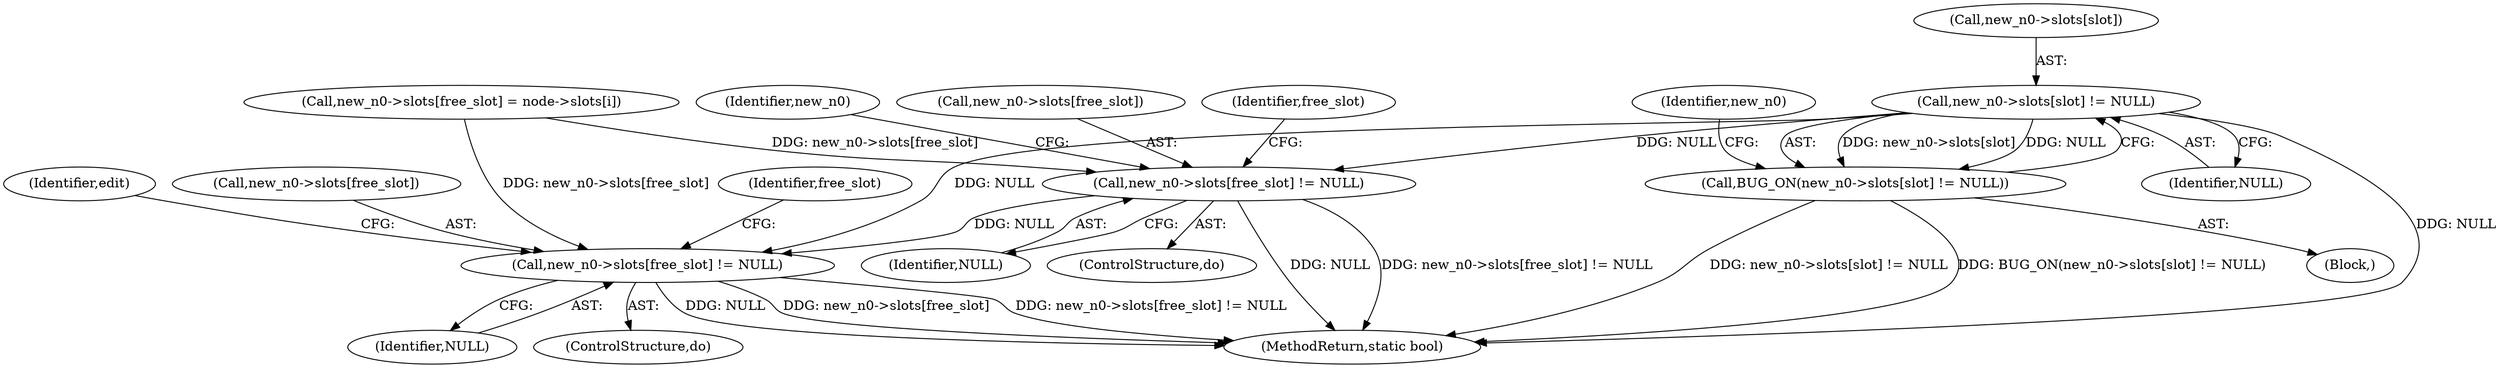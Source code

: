 digraph "0_linux_ea6789980fdaa610d7eb63602c746bf6ec70cd2b@array" {
"1000572" [label="(Call,new_n0->slots[slot] != NULL)"];
"1000571" [label="(Call,BUG_ON(new_n0->slots[slot] != NULL))"];
"1000643" [label="(Call,new_n0->slots[free_slot] != NULL)"];
"1000678" [label="(Call,new_n0->slots[free_slot] != NULL)"];
"1000679" [label="(Call,new_n0->slots[free_slot])"];
"1000687" [label="(Identifier,edit)"];
"1000684" [label="(Identifier,NULL)"];
"1001251" [label="(MethodReturn,static bool)"];
"1000573" [label="(Call,new_n0->slots[slot])"];
"1000639" [label="(ControlStructure,do)"];
"1000122" [label="(Block,)"];
"1000677" [label="(Identifier,free_slot)"];
"1000674" [label="(ControlStructure,do)"];
"1000678" [label="(Call,new_n0->slots[free_slot] != NULL)"];
"1000650" [label="(Call,new_n0->slots[free_slot] = node->slots[i])"];
"1000653" [label="(Identifier,new_n0)"];
"1000572" [label="(Call,new_n0->slots[slot] != NULL)"];
"1000571" [label="(Call,BUG_ON(new_n0->slots[slot] != NULL))"];
"1000644" [label="(Call,new_n0->slots[free_slot])"];
"1000642" [label="(Identifier,free_slot)"];
"1000643" [label="(Call,new_n0->slots[free_slot] != NULL)"];
"1000578" [label="(Identifier,NULL)"];
"1000649" [label="(Identifier,NULL)"];
"1000582" [label="(Identifier,new_n0)"];
"1000572" -> "1000571"  [label="AST: "];
"1000572" -> "1000578"  [label="CFG: "];
"1000573" -> "1000572"  [label="AST: "];
"1000578" -> "1000572"  [label="AST: "];
"1000571" -> "1000572"  [label="CFG: "];
"1000572" -> "1001251"  [label="DDG: NULL"];
"1000572" -> "1000571"  [label="DDG: new_n0->slots[slot]"];
"1000572" -> "1000571"  [label="DDG: NULL"];
"1000572" -> "1000643"  [label="DDG: NULL"];
"1000572" -> "1000678"  [label="DDG: NULL"];
"1000571" -> "1000122"  [label="AST: "];
"1000582" -> "1000571"  [label="CFG: "];
"1000571" -> "1001251"  [label="DDG: BUG_ON(new_n0->slots[slot] != NULL)"];
"1000571" -> "1001251"  [label="DDG: new_n0->slots[slot] != NULL"];
"1000643" -> "1000639"  [label="AST: "];
"1000643" -> "1000649"  [label="CFG: "];
"1000644" -> "1000643"  [label="AST: "];
"1000649" -> "1000643"  [label="AST: "];
"1000642" -> "1000643"  [label="CFG: "];
"1000653" -> "1000643"  [label="CFG: "];
"1000643" -> "1001251"  [label="DDG: new_n0->slots[free_slot] != NULL"];
"1000643" -> "1001251"  [label="DDG: NULL"];
"1000650" -> "1000643"  [label="DDG: new_n0->slots[free_slot]"];
"1000643" -> "1000678"  [label="DDG: NULL"];
"1000678" -> "1000674"  [label="AST: "];
"1000678" -> "1000684"  [label="CFG: "];
"1000679" -> "1000678"  [label="AST: "];
"1000684" -> "1000678"  [label="AST: "];
"1000677" -> "1000678"  [label="CFG: "];
"1000687" -> "1000678"  [label="CFG: "];
"1000678" -> "1001251"  [label="DDG: new_n0->slots[free_slot] != NULL"];
"1000678" -> "1001251"  [label="DDG: NULL"];
"1000678" -> "1001251"  [label="DDG: new_n0->slots[free_slot]"];
"1000650" -> "1000678"  [label="DDG: new_n0->slots[free_slot]"];
}
